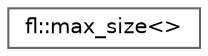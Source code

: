 digraph "Graphical Class Hierarchy"
{
 // INTERACTIVE_SVG=YES
 // LATEX_PDF_SIZE
  bgcolor="transparent";
  edge [fontname=Helvetica,fontsize=10,labelfontname=Helvetica,labelfontsize=10];
  node [fontname=Helvetica,fontsize=10,shape=box,height=0.2,width=0.4];
  rankdir="LR";
  Node0 [id="Node000000",label="fl::max_size\<\>",height=0.2,width=0.4,color="grey40", fillcolor="white", style="filled",URL="$d9/db2/structfl_1_1max__size_3_4.html",tooltip=" "];
}
